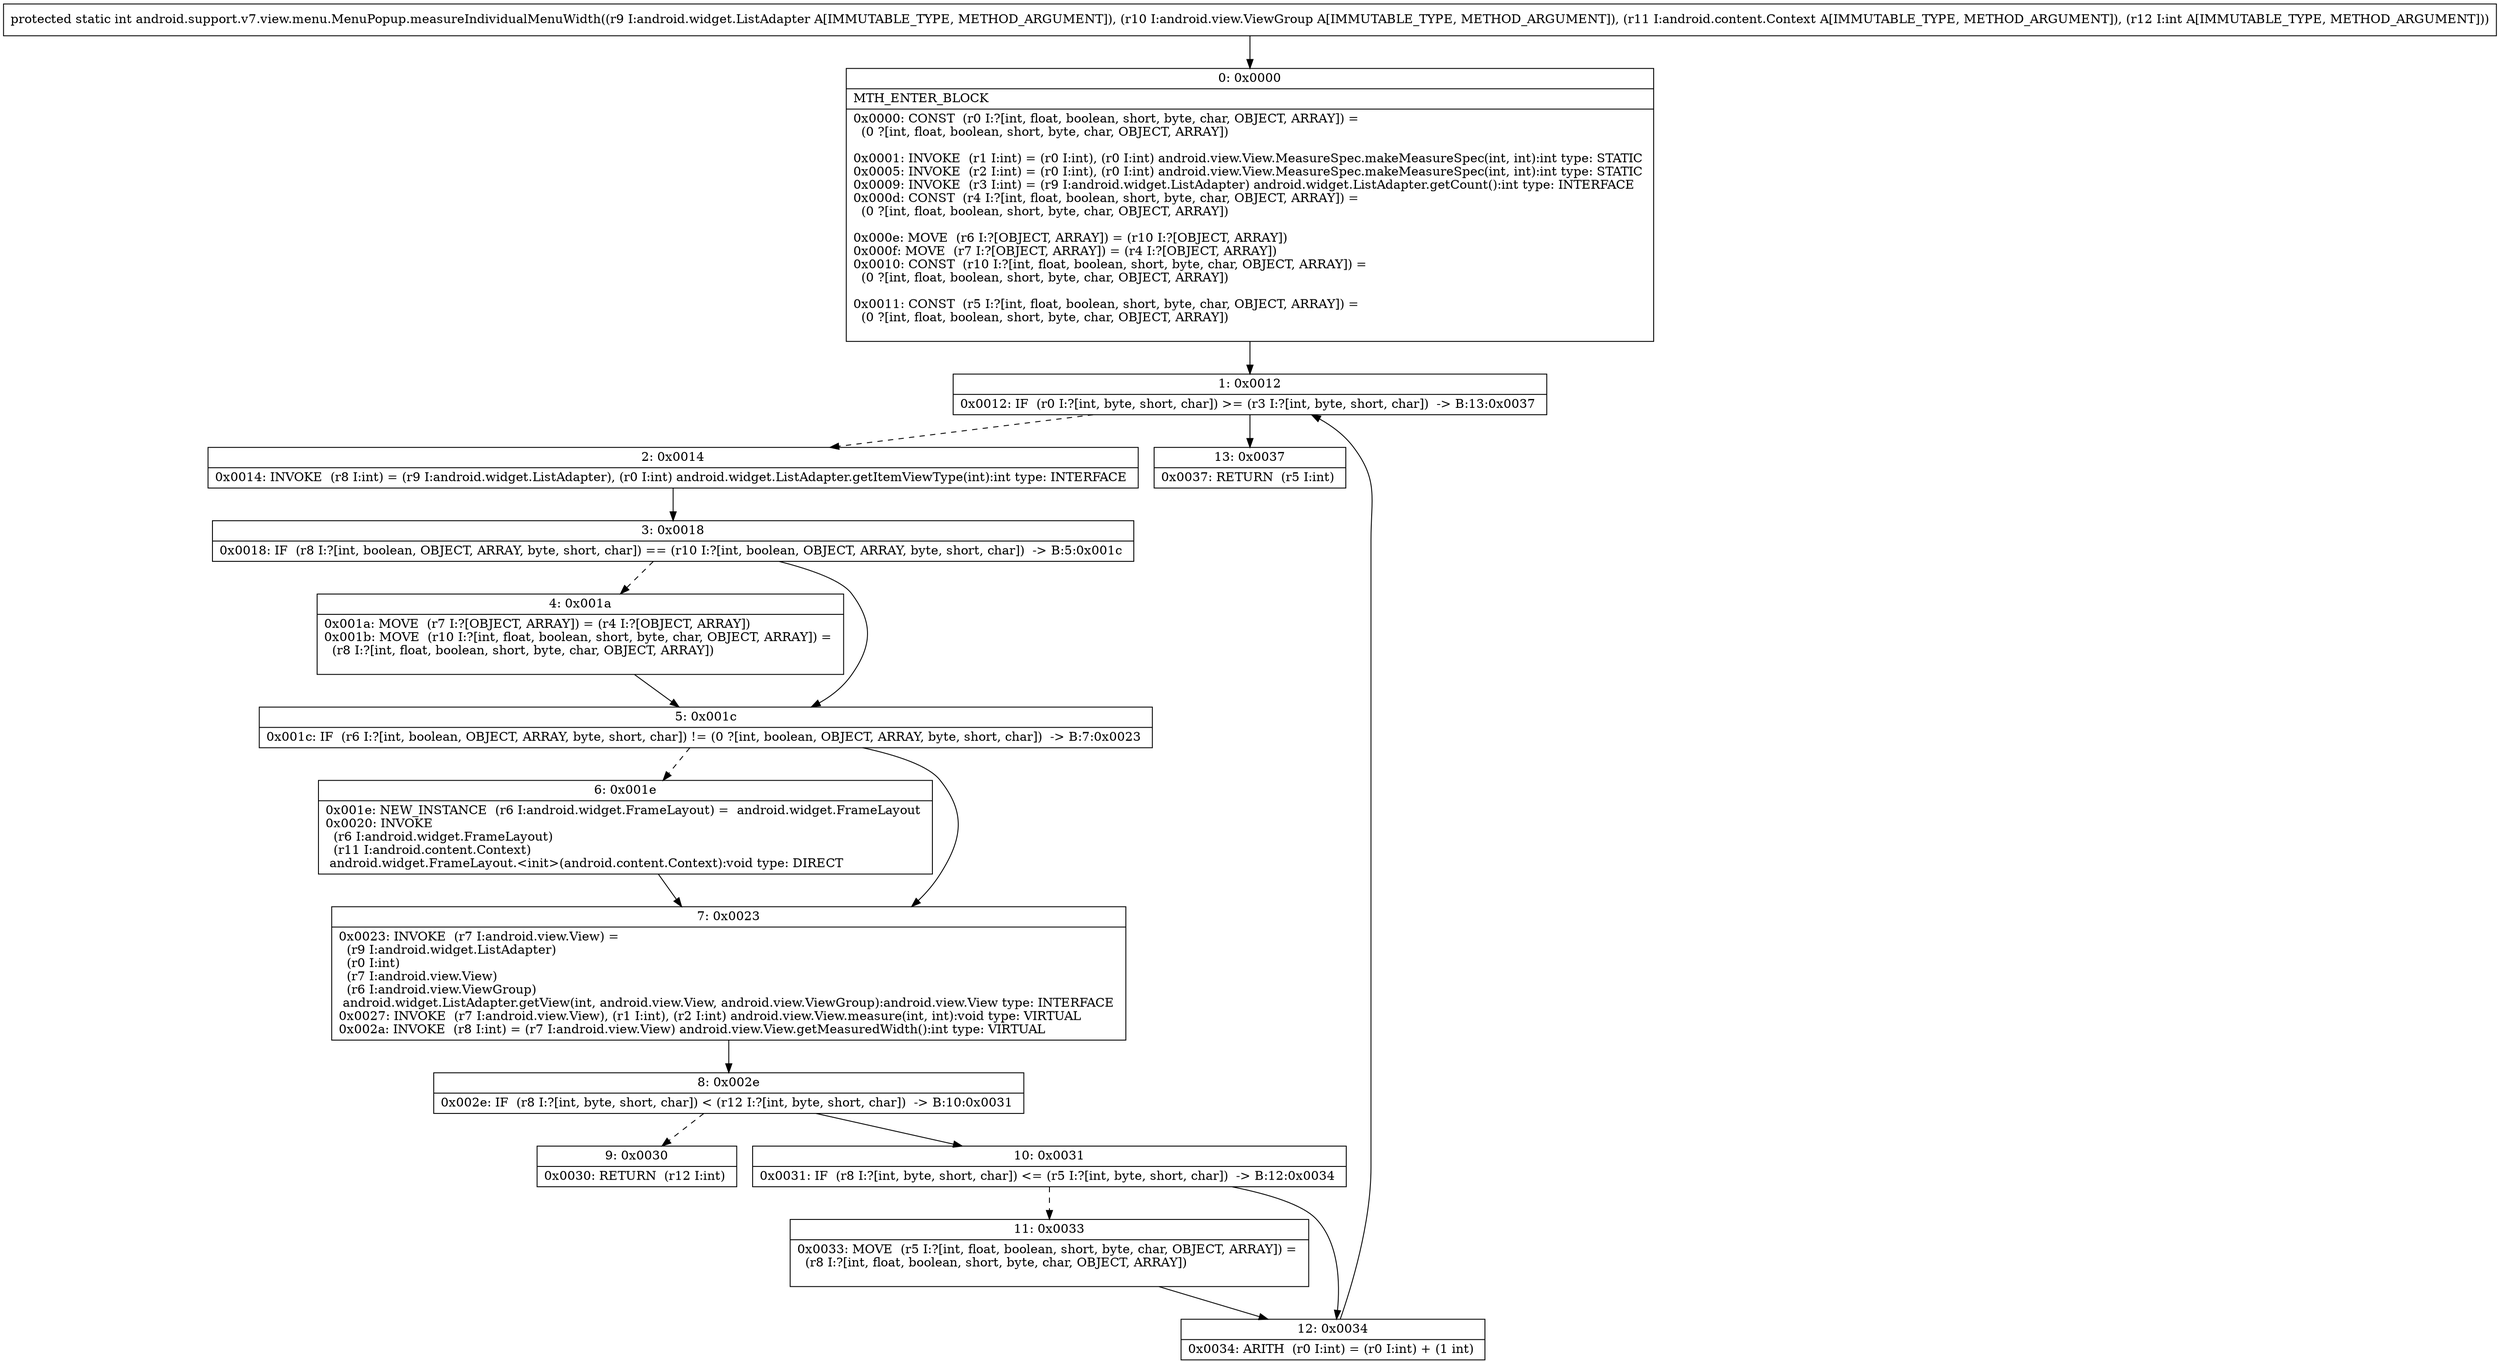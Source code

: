 digraph "CFG forandroid.support.v7.view.menu.MenuPopup.measureIndividualMenuWidth(Landroid\/widget\/ListAdapter;Landroid\/view\/ViewGroup;Landroid\/content\/Context;I)I" {
Node_0 [shape=record,label="{0\:\ 0x0000|MTH_ENTER_BLOCK\l|0x0000: CONST  (r0 I:?[int, float, boolean, short, byte, char, OBJECT, ARRAY]) = \l  (0 ?[int, float, boolean, short, byte, char, OBJECT, ARRAY])\l \l0x0001: INVOKE  (r1 I:int) = (r0 I:int), (r0 I:int) android.view.View.MeasureSpec.makeMeasureSpec(int, int):int type: STATIC \l0x0005: INVOKE  (r2 I:int) = (r0 I:int), (r0 I:int) android.view.View.MeasureSpec.makeMeasureSpec(int, int):int type: STATIC \l0x0009: INVOKE  (r3 I:int) = (r9 I:android.widget.ListAdapter) android.widget.ListAdapter.getCount():int type: INTERFACE \l0x000d: CONST  (r4 I:?[int, float, boolean, short, byte, char, OBJECT, ARRAY]) = \l  (0 ?[int, float, boolean, short, byte, char, OBJECT, ARRAY])\l \l0x000e: MOVE  (r6 I:?[OBJECT, ARRAY]) = (r10 I:?[OBJECT, ARRAY]) \l0x000f: MOVE  (r7 I:?[OBJECT, ARRAY]) = (r4 I:?[OBJECT, ARRAY]) \l0x0010: CONST  (r10 I:?[int, float, boolean, short, byte, char, OBJECT, ARRAY]) = \l  (0 ?[int, float, boolean, short, byte, char, OBJECT, ARRAY])\l \l0x0011: CONST  (r5 I:?[int, float, boolean, short, byte, char, OBJECT, ARRAY]) = \l  (0 ?[int, float, boolean, short, byte, char, OBJECT, ARRAY])\l \l}"];
Node_1 [shape=record,label="{1\:\ 0x0012|0x0012: IF  (r0 I:?[int, byte, short, char]) \>= (r3 I:?[int, byte, short, char])  \-\> B:13:0x0037 \l}"];
Node_2 [shape=record,label="{2\:\ 0x0014|0x0014: INVOKE  (r8 I:int) = (r9 I:android.widget.ListAdapter), (r0 I:int) android.widget.ListAdapter.getItemViewType(int):int type: INTERFACE \l}"];
Node_3 [shape=record,label="{3\:\ 0x0018|0x0018: IF  (r8 I:?[int, boolean, OBJECT, ARRAY, byte, short, char]) == (r10 I:?[int, boolean, OBJECT, ARRAY, byte, short, char])  \-\> B:5:0x001c \l}"];
Node_4 [shape=record,label="{4\:\ 0x001a|0x001a: MOVE  (r7 I:?[OBJECT, ARRAY]) = (r4 I:?[OBJECT, ARRAY]) \l0x001b: MOVE  (r10 I:?[int, float, boolean, short, byte, char, OBJECT, ARRAY]) = \l  (r8 I:?[int, float, boolean, short, byte, char, OBJECT, ARRAY])\l \l}"];
Node_5 [shape=record,label="{5\:\ 0x001c|0x001c: IF  (r6 I:?[int, boolean, OBJECT, ARRAY, byte, short, char]) != (0 ?[int, boolean, OBJECT, ARRAY, byte, short, char])  \-\> B:7:0x0023 \l}"];
Node_6 [shape=record,label="{6\:\ 0x001e|0x001e: NEW_INSTANCE  (r6 I:android.widget.FrameLayout) =  android.widget.FrameLayout \l0x0020: INVOKE  \l  (r6 I:android.widget.FrameLayout)\l  (r11 I:android.content.Context)\l android.widget.FrameLayout.\<init\>(android.content.Context):void type: DIRECT \l}"];
Node_7 [shape=record,label="{7\:\ 0x0023|0x0023: INVOKE  (r7 I:android.view.View) = \l  (r9 I:android.widget.ListAdapter)\l  (r0 I:int)\l  (r7 I:android.view.View)\l  (r6 I:android.view.ViewGroup)\l android.widget.ListAdapter.getView(int, android.view.View, android.view.ViewGroup):android.view.View type: INTERFACE \l0x0027: INVOKE  (r7 I:android.view.View), (r1 I:int), (r2 I:int) android.view.View.measure(int, int):void type: VIRTUAL \l0x002a: INVOKE  (r8 I:int) = (r7 I:android.view.View) android.view.View.getMeasuredWidth():int type: VIRTUAL \l}"];
Node_8 [shape=record,label="{8\:\ 0x002e|0x002e: IF  (r8 I:?[int, byte, short, char]) \< (r12 I:?[int, byte, short, char])  \-\> B:10:0x0031 \l}"];
Node_9 [shape=record,label="{9\:\ 0x0030|0x0030: RETURN  (r12 I:int) \l}"];
Node_10 [shape=record,label="{10\:\ 0x0031|0x0031: IF  (r8 I:?[int, byte, short, char]) \<= (r5 I:?[int, byte, short, char])  \-\> B:12:0x0034 \l}"];
Node_11 [shape=record,label="{11\:\ 0x0033|0x0033: MOVE  (r5 I:?[int, float, boolean, short, byte, char, OBJECT, ARRAY]) = \l  (r8 I:?[int, float, boolean, short, byte, char, OBJECT, ARRAY])\l \l}"];
Node_12 [shape=record,label="{12\:\ 0x0034|0x0034: ARITH  (r0 I:int) = (r0 I:int) + (1 int) \l}"];
Node_13 [shape=record,label="{13\:\ 0x0037|0x0037: RETURN  (r5 I:int) \l}"];
MethodNode[shape=record,label="{protected static int android.support.v7.view.menu.MenuPopup.measureIndividualMenuWidth((r9 I:android.widget.ListAdapter A[IMMUTABLE_TYPE, METHOD_ARGUMENT]), (r10 I:android.view.ViewGroup A[IMMUTABLE_TYPE, METHOD_ARGUMENT]), (r11 I:android.content.Context A[IMMUTABLE_TYPE, METHOD_ARGUMENT]), (r12 I:int A[IMMUTABLE_TYPE, METHOD_ARGUMENT])) }"];
MethodNode -> Node_0;
Node_0 -> Node_1;
Node_1 -> Node_2[style=dashed];
Node_1 -> Node_13;
Node_2 -> Node_3;
Node_3 -> Node_4[style=dashed];
Node_3 -> Node_5;
Node_4 -> Node_5;
Node_5 -> Node_6[style=dashed];
Node_5 -> Node_7;
Node_6 -> Node_7;
Node_7 -> Node_8;
Node_8 -> Node_9[style=dashed];
Node_8 -> Node_10;
Node_10 -> Node_11[style=dashed];
Node_10 -> Node_12;
Node_11 -> Node_12;
Node_12 -> Node_1;
}

